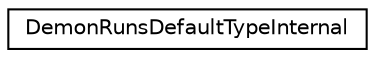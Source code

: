 digraph "Graphical Class Hierarchy"
{
 // LATEX_PDF_SIZE
  edge [fontname="Helvetica",fontsize="10",labelfontname="Helvetica",labelfontsize="10"];
  node [fontname="Helvetica",fontsize="10",shape=record];
  rankdir="LR";
  Node0 [label="DemonRunsDefaultTypeInternal",height=0.2,width=0.4,color="black", fillcolor="white", style="filled",URL="$structoperations__research_1_1_demon_runs_default_type_internal.html",tooltip=" "];
}
